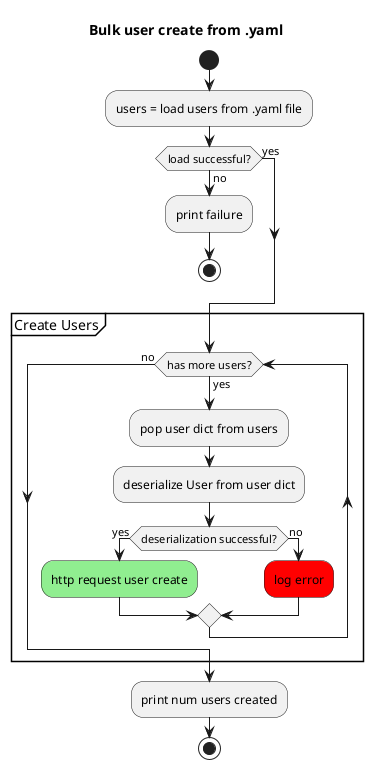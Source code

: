 @startuml activity

title Bulk user create from .yaml
!pragma useVerticalIf off

start
    :users = load users from .yaml file;
    if (load successful?) then (no)
        :print failure;
        stop
    else (yes)
    endif

    partition "Create Users" {
        while (has more users?) is (yes)
            :pop user dict from users;
            :deserialize User from user dict;
            if (deserialization successful?) then (yes)
                #lightgreen:http request user create;
            else (no)
                #red:log error;
            endif
        endwhile (no)
    }
    :print num users created;
stop
@enduml